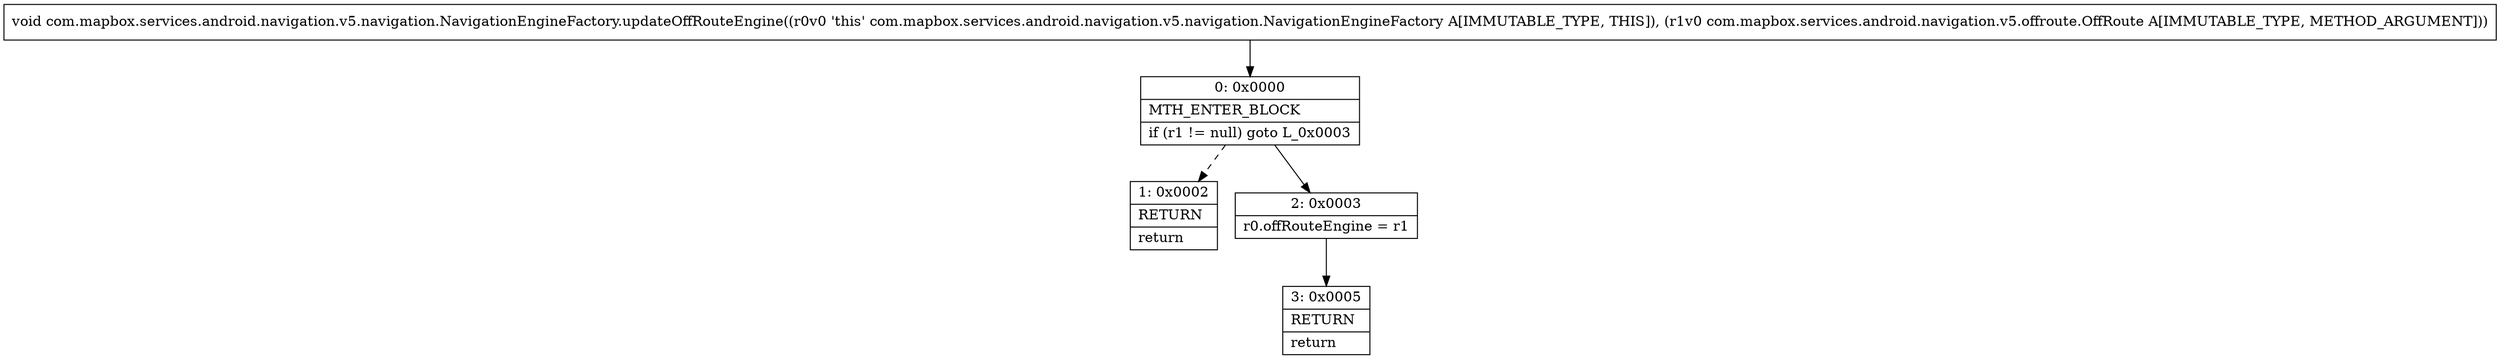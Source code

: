 digraph "CFG forcom.mapbox.services.android.navigation.v5.navigation.NavigationEngineFactory.updateOffRouteEngine(Lcom\/mapbox\/services\/android\/navigation\/v5\/offroute\/OffRoute;)V" {
Node_0 [shape=record,label="{0\:\ 0x0000|MTH_ENTER_BLOCK\l|if (r1 != null) goto L_0x0003\l}"];
Node_1 [shape=record,label="{1\:\ 0x0002|RETURN\l|return\l}"];
Node_2 [shape=record,label="{2\:\ 0x0003|r0.offRouteEngine = r1\l}"];
Node_3 [shape=record,label="{3\:\ 0x0005|RETURN\l|return\l}"];
MethodNode[shape=record,label="{void com.mapbox.services.android.navigation.v5.navigation.NavigationEngineFactory.updateOffRouteEngine((r0v0 'this' com.mapbox.services.android.navigation.v5.navigation.NavigationEngineFactory A[IMMUTABLE_TYPE, THIS]), (r1v0 com.mapbox.services.android.navigation.v5.offroute.OffRoute A[IMMUTABLE_TYPE, METHOD_ARGUMENT])) }"];
MethodNode -> Node_0;
Node_0 -> Node_1[style=dashed];
Node_0 -> Node_2;
Node_2 -> Node_3;
}

